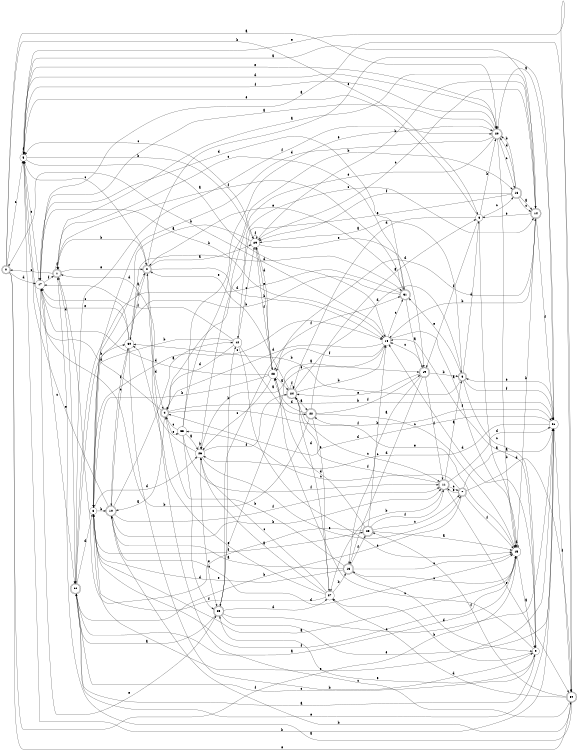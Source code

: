 digraph n28_8 {
__start0 [label="" shape="none"];

rankdir=LR;
size="8,5";

s0 [style="rounded,filled", color="black", fillcolor="white" shape="doublecircle", label="0"];
s1 [style="rounded,filled", color="black", fillcolor="white" shape="doublecircle", label="1"];
s2 [style="rounded,filled", color="black", fillcolor="white" shape="doublecircle", label="2"];
s3 [style="rounded,filled", color="black", fillcolor="white" shape="doublecircle", label="3"];
s4 [style="rounded,filled", color="black", fillcolor="white" shape="doublecircle", label="4"];
s5 [style="filled", color="black", fillcolor="white" shape="circle", label="5"];
s6 [style="filled", color="black", fillcolor="white" shape="circle", label="6"];
s7 [style="rounded,filled", color="black", fillcolor="white" shape="doublecircle", label="7"];
s8 [style="filled", color="black", fillcolor="white" shape="circle", label="8"];
s9 [style="filled", color="black", fillcolor="white" shape="circle", label="9"];
s10 [style="rounded,filled", color="black", fillcolor="white" shape="doublecircle", label="10"];
s11 [style="rounded,filled", color="black", fillcolor="white" shape="doublecircle", label="11"];
s12 [style="filled", color="black", fillcolor="white" shape="circle", label="12"];
s13 [style="rounded,filled", color="black", fillcolor="white" shape="doublecircle", label="13"];
s14 [style="rounded,filled", color="black", fillcolor="white" shape="doublecircle", label="14"];
s15 [style="filled", color="black", fillcolor="white" shape="circle", label="15"];
s16 [style="rounded,filled", color="black", fillcolor="white" shape="doublecircle", label="16"];
s17 [style="filled", color="black", fillcolor="white" shape="circle", label="17"];
s18 [style="filled", color="black", fillcolor="white" shape="circle", label="18"];
s19 [style="rounded,filled", color="black", fillcolor="white" shape="doublecircle", label="19"];
s20 [style="rounded,filled", color="black", fillcolor="white" shape="doublecircle", label="20"];
s21 [style="filled", color="black", fillcolor="white" shape="circle", label="21"];
s22 [style="rounded,filled", color="black", fillcolor="white" shape="doublecircle", label="22"];
s23 [style="rounded,filled", color="black", fillcolor="white" shape="doublecircle", label="23"];
s24 [style="rounded,filled", color="black", fillcolor="white" shape="doublecircle", label="24"];
s25 [style="rounded,filled", color="black", fillcolor="white" shape="doublecircle", label="25"];
s26 [style="filled", color="black", fillcolor="white" shape="circle", label="26"];
s27 [style="filled", color="black", fillcolor="white" shape="circle", label="27"];
s28 [style="filled", color="black", fillcolor="white" shape="circle", label="28"];
s29 [style="filled", color="black", fillcolor="white" shape="circle", label="29"];
s30 [style="filled", color="black", fillcolor="white" shape="circle", label="30"];
s31 [style="rounded,filled", color="black", fillcolor="white" shape="doublecircle", label="31"];
s32 [style="rounded,filled", color="black", fillcolor="white" shape="doublecircle", label="32"];
s33 [style="filled", color="black", fillcolor="white" shape="circle", label="33"];
s34 [style="rounded,filled", color="black", fillcolor="white" shape="doublecircle", label="34"];
s0 -> s20 [label="a"];
s0 -> s6 [label="b"];
s0 -> s5 [label="c"];
s0 -> s17 [label="d"];
s0 -> s34 [label="e"];
s0 -> s15 [label="f"];
s1 -> s14 [label="a"];
s1 -> s2 [label="b"];
s1 -> s0 [label="c"];
s1 -> s32 [label="d"];
s1 -> s2 [label="e"];
s1 -> s1 [label="f"];
s2 -> s29 [label="a"];
s2 -> s18 [label="b"];
s2 -> s5 [label="c"];
s2 -> s4 [label="d"];
s2 -> s21 [label="e"];
s2 -> s30 [label="f"];
s3 -> s29 [label="a"];
s3 -> s30 [label="b"];
s3 -> s9 [label="c"];
s3 -> s6 [label="d"];
s3 -> s31 [label="e"];
s3 -> s21 [label="f"];
s4 -> s10 [label="a"];
s4 -> s21 [label="b"];
s4 -> s14 [label="c"];
s4 -> s17 [label="d"];
s4 -> s33 [label="e"];
s4 -> s21 [label="f"];
s5 -> s18 [label="a"];
s5 -> s29 [label="b"];
s5 -> s17 [label="c"];
s5 -> s20 [label="d"];
s5 -> s20 [label="e"];
s5 -> s5 [label="f"];
s6 -> s15 [label="a"];
s6 -> s20 [label="b"];
s6 -> s16 [label="c"];
s6 -> s24 [label="d"];
s6 -> s5 [label="e"];
s6 -> s19 [label="f"];
s7 -> s21 [label="a"];
s7 -> s32 [label="b"];
s7 -> s33 [label="c"];
s7 -> s34 [label="d"];
s7 -> s11 [label="e"];
s7 -> s15 [label="f"];
s8 -> s15 [label="a"];
s8 -> s10 [label="b"];
s8 -> s18 [label="c"];
s8 -> s26 [label="d"];
s8 -> s21 [label="e"];
s8 -> s23 [label="f"];
s9 -> s32 [label="a"];
s9 -> s27 [label="b"];
s9 -> s28 [label="c"];
s9 -> s18 [label="d"];
s9 -> s25 [label="e"];
s9 -> s18 [label="f"];
s10 -> s12 [label="a"];
s10 -> s11 [label="b"];
s10 -> s30 [label="c"];
s10 -> s15 [label="d"];
s10 -> s5 [label="e"];
s10 -> s11 [label="f"];
s11 -> s3 [label="a"];
s11 -> s27 [label="b"];
s11 -> s7 [label="c"];
s11 -> s21 [label="d"];
s11 -> s34 [label="e"];
s11 -> s24 [label="f"];
s12 -> s22 [label="a"];
s12 -> s8 [label="b"];
s12 -> s29 [label="c"];
s12 -> s4 [label="d"];
s12 -> s15 [label="e"];
s12 -> s17 [label="f"];
s13 -> s10 [label="a"];
s13 -> s4 [label="b"];
s13 -> s15 [label="c"];
s13 -> s9 [label="d"];
s13 -> s8 [label="e"];
s13 -> s23 [label="f"];
s14 -> s5 [label="a"];
s14 -> s18 [label="b"];
s14 -> s29 [label="c"];
s14 -> s28 [label="d"];
s14 -> s6 [label="e"];
s14 -> s21 [label="f"];
s15 -> s9 [label="a"];
s15 -> s14 [label="b"];
s15 -> s13 [label="c"];
s15 -> s15 [label="d"];
s15 -> s22 [label="e"];
s15 -> s8 [label="f"];
s16 -> s14 [label="a"];
s16 -> s20 [label="b"];
s16 -> s14 [label="c"];
s16 -> s20 [label="d"];
s16 -> s12 [label="e"];
s16 -> s29 [label="f"];
s17 -> s34 [label="a"];
s17 -> s18 [label="b"];
s17 -> s32 [label="c"];
s17 -> s31 [label="d"];
s17 -> s25 [label="e"];
s17 -> s1 [label="f"];
s18 -> s15 [label="a"];
s18 -> s0 [label="b"];
s18 -> s31 [label="c"];
s18 -> s4 [label="d"];
s18 -> s25 [label="e"];
s18 -> s28 [label="f"];
s19 -> s13 [label="a"];
s19 -> s3 [label="b"];
s19 -> s18 [label="c"];
s19 -> s13 [label="d"];
s19 -> s24 [label="e"];
s19 -> s11 [label="f"];
s20 -> s17 [label="a"];
s20 -> s15 [label="b"];
s20 -> s16 [label="c"];
s20 -> s8 [label="d"];
s20 -> s26 [label="e"];
s20 -> s5 [label="f"];
s21 -> s20 [label="a"];
s21 -> s5 [label="b"];
s21 -> s26 [label="c"];
s21 -> s4 [label="d"];
s21 -> s3 [label="e"];
s21 -> s34 [label="f"];
s22 -> s6 [label="a"];
s22 -> s5 [label="b"];
s22 -> s15 [label="c"];
s22 -> s28 [label="d"];
s22 -> s27 [label="e"];
s22 -> s19 [label="f"];
s23 -> s15 [label="a"];
s23 -> s18 [label="b"];
s23 -> s7 [label="c"];
s23 -> s28 [label="d"];
s23 -> s1 [label="e"];
s23 -> s11 [label="f"];
s24 -> s22 [label="a"];
s24 -> s18 [label="b"];
s24 -> s11 [label="c"];
s24 -> s3 [label="d"];
s24 -> s2 [label="e"];
s24 -> s24 [label="f"];
s25 -> s32 [label="a"];
s25 -> s12 [label="b"];
s25 -> s21 [label="c"];
s25 -> s27 [label="d"];
s25 -> s21 [label="e"];
s25 -> s31 [label="f"];
s26 -> s19 [label="a"];
s26 -> s26 [label="b"];
s26 -> s25 [label="c"];
s26 -> s1 [label="d"];
s26 -> s7 [label="e"];
s26 -> s24 [label="f"];
s27 -> s26 [label="a"];
s27 -> s13 [label="b"];
s27 -> s26 [label="c"];
s27 -> s24 [label="d"];
s27 -> s30 [label="e"];
s27 -> s8 [label="f"];
s28 -> s24 [label="a"];
s28 -> s8 [label="b"];
s28 -> s26 [label="c"];
s28 -> s17 [label="d"];
s28 -> s29 [label="e"];
s28 -> s29 [label="f"];
s29 -> s8 [label="a"];
s29 -> s14 [label="b"];
s29 -> s5 [label="c"];
s29 -> s28 [label="d"];
s29 -> s19 [label="e"];
s29 -> s29 [label="f"];
s30 -> s2 [label="a"];
s30 -> s9 [label="b"];
s30 -> s17 [label="c"];
s30 -> s31 [label="d"];
s30 -> s17 [label="e"];
s30 -> s10 [label="f"];
s31 -> s19 [label="a"];
s31 -> s8 [label="b"];
s31 -> s1 [label="c"];
s31 -> s32 [label="d"];
s31 -> s2 [label="e"];
s31 -> s1 [label="f"];
s32 -> s15 [label="a"];
s32 -> s30 [label="b"];
s32 -> s9 [label="c"];
s32 -> s8 [label="d"];
s32 -> s21 [label="e"];
s32 -> s20 [label="f"];
s33 -> s26 [label="a"];
s33 -> s16 [label="b"];
s33 -> s4 [label="c"];
s33 -> s25 [label="d"];
s33 -> s20 [label="e"];
s33 -> s11 [label="f"];
s34 -> s1 [label="a"];
s34 -> s10 [label="b"];
s34 -> s2 [label="c"];
s34 -> s27 [label="d"];
s34 -> s5 [label="e"];
s34 -> s23 [label="f"];

}